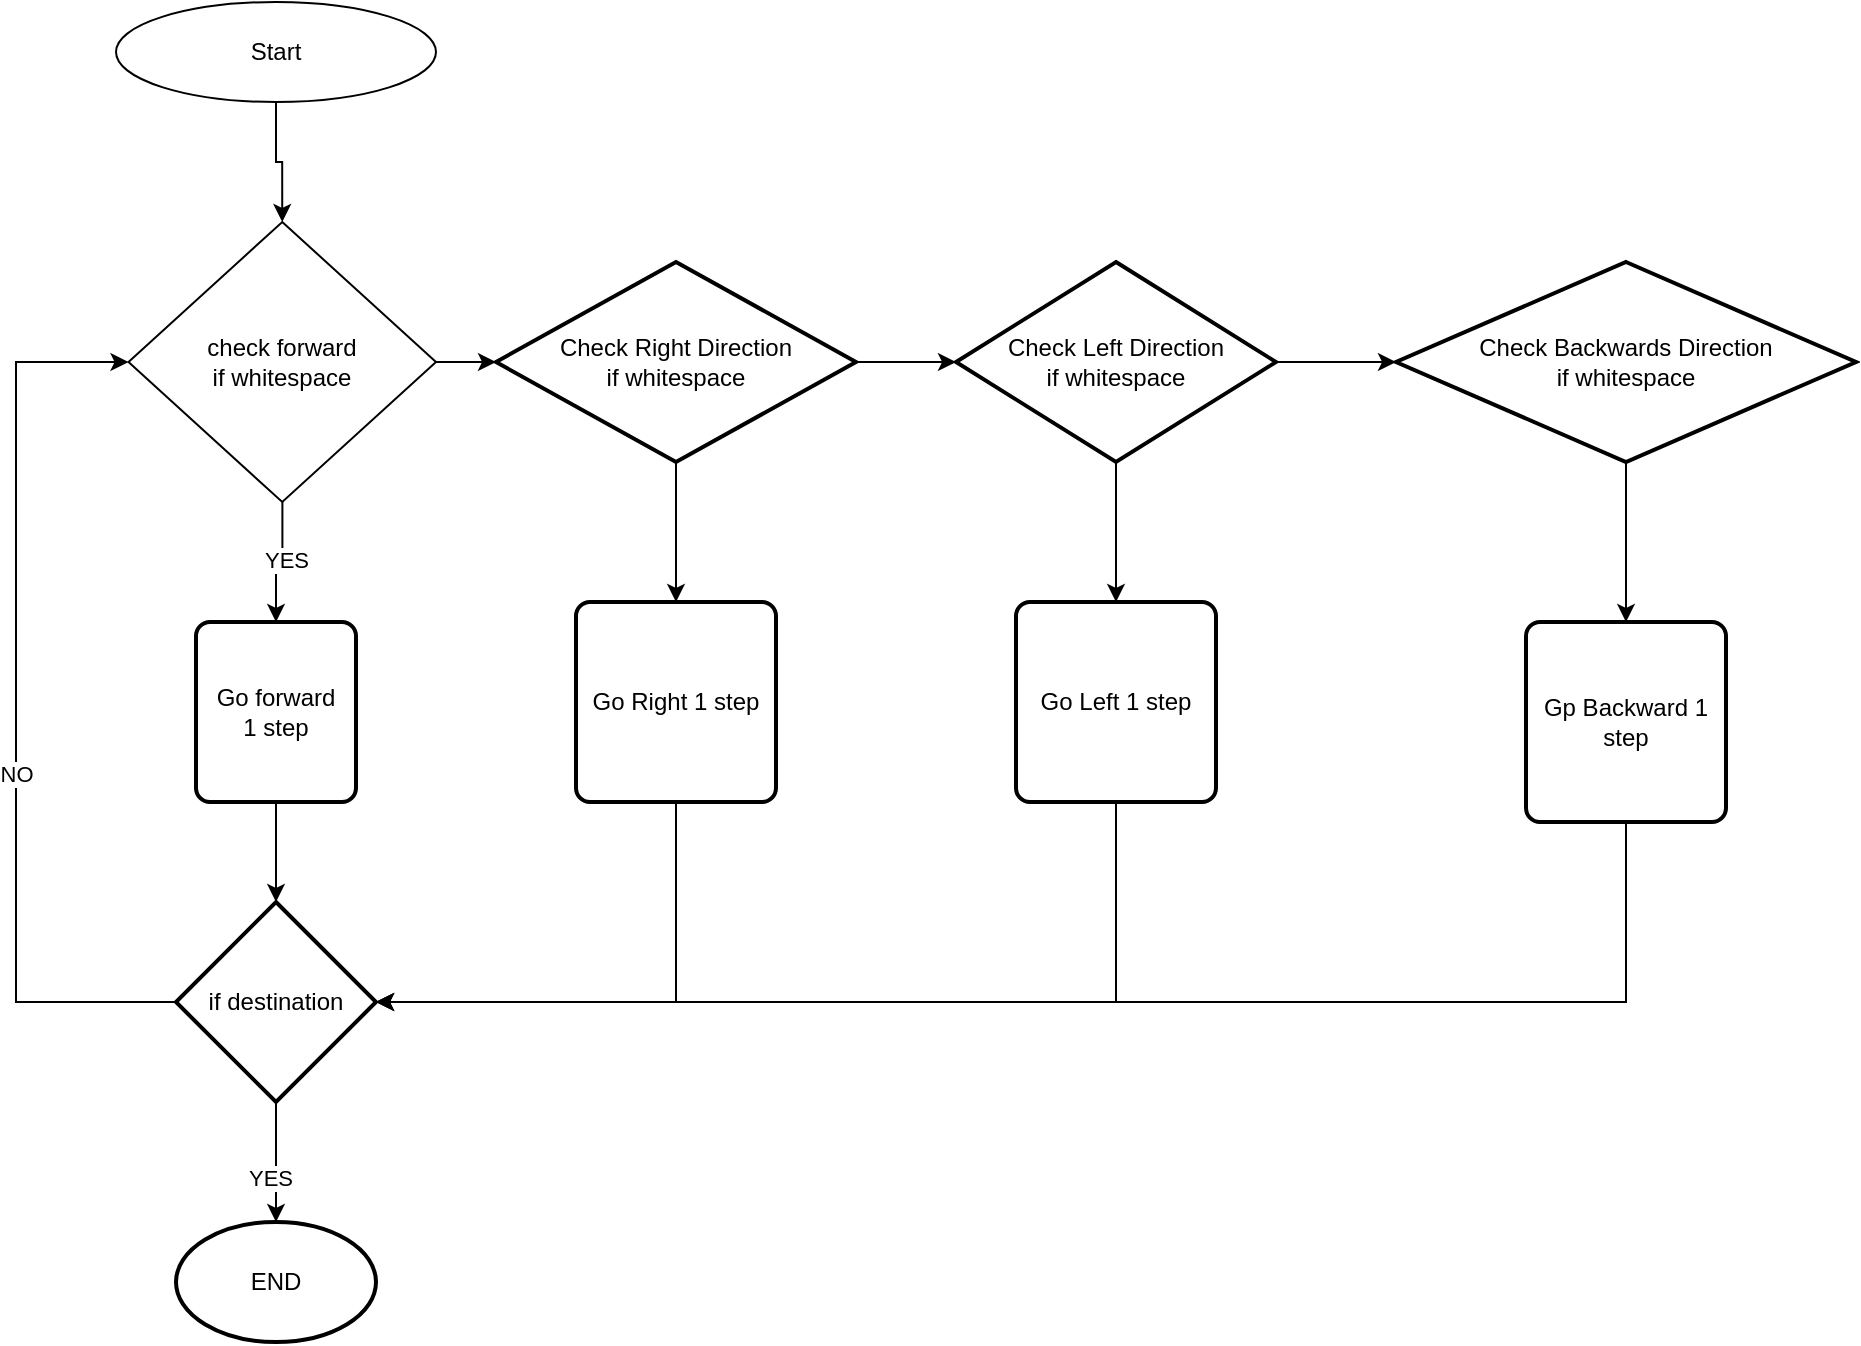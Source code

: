 <mxfile version="24.7.8">
  <diagram id="C5RBs43oDa-KdzZeNtuy" name="Page-1">
    <mxGraphModel dx="832" dy="479" grid="1" gridSize="10" guides="1" tooltips="1" connect="1" arrows="1" fold="1" page="1" pageScale="1" pageWidth="827" pageHeight="1169" background="none" math="0" shadow="0">
      <root>
        <mxCell id="WIyWlLk6GJQsqaUBKTNV-0" />
        <mxCell id="WIyWlLk6GJQsqaUBKTNV-1" parent="WIyWlLk6GJQsqaUBKTNV-0" />
        <mxCell id="WIyWlLk6GJQsqaUBKTNV-2" value="" style="rounded=0;html=1;jettySize=auto;orthogonalLoop=1;fontSize=11;endArrow=block;endFill=0;endSize=8;strokeWidth=1;shadow=0;labelBackgroundColor=none;edgeStyle=orthogonalEdgeStyle;" parent="WIyWlLk6GJQsqaUBKTNV-1" target="WIyWlLk6GJQsqaUBKTNV-6" edge="1">
          <mxGeometry relative="1" as="geometry">
            <mxPoint x="220" y="120" as="sourcePoint" />
          </mxGeometry>
        </mxCell>
        <mxCell id="WIyWlLk6GJQsqaUBKTNV-4" value="Yes" style="rounded=0;html=1;jettySize=auto;orthogonalLoop=1;fontSize=11;endArrow=block;endFill=0;endSize=8;strokeWidth=1;shadow=0;labelBackgroundColor=none;edgeStyle=orthogonalEdgeStyle;" parent="WIyWlLk6GJQsqaUBKTNV-1" target="WIyWlLk6GJQsqaUBKTNV-10" edge="1">
          <mxGeometry y="20" relative="1" as="geometry">
            <mxPoint as="offset" />
            <mxPoint x="220" y="250" as="sourcePoint" />
          </mxGeometry>
        </mxCell>
        <mxCell id="WIyWlLk6GJQsqaUBKTNV-5" value="No" style="edgeStyle=orthogonalEdgeStyle;rounded=0;html=1;jettySize=auto;orthogonalLoop=1;fontSize=11;endArrow=block;endFill=0;endSize=8;strokeWidth=1;shadow=0;labelBackgroundColor=none;" parent="WIyWlLk6GJQsqaUBKTNV-1" target="WIyWlLk6GJQsqaUBKTNV-7" edge="1">
          <mxGeometry y="10" relative="1" as="geometry">
            <mxPoint as="offset" />
            <mxPoint x="270" y="210" as="sourcePoint" />
          </mxGeometry>
        </mxCell>
        <mxCell id="WIyWlLk6GJQsqaUBKTNV-8" value="No" style="rounded=0;html=1;jettySize=auto;orthogonalLoop=1;fontSize=11;endArrow=block;endFill=0;endSize=8;strokeWidth=1;shadow=0;labelBackgroundColor=none;edgeStyle=orthogonalEdgeStyle;" parent="WIyWlLk6GJQsqaUBKTNV-1" target="WIyWlLk6GJQsqaUBKTNV-11" edge="1">
          <mxGeometry x="0.333" y="20" relative="1" as="geometry">
            <mxPoint as="offset" />
            <mxPoint x="220" y="370" as="sourcePoint" />
          </mxGeometry>
        </mxCell>
        <mxCell id="WIyWlLk6GJQsqaUBKTNV-9" value="Yes" style="edgeStyle=orthogonalEdgeStyle;rounded=0;html=1;jettySize=auto;orthogonalLoop=1;fontSize=11;endArrow=block;endFill=0;endSize=8;strokeWidth=1;shadow=0;labelBackgroundColor=none;" parent="WIyWlLk6GJQsqaUBKTNV-1" target="WIyWlLk6GJQsqaUBKTNV-12" edge="1">
          <mxGeometry y="10" relative="1" as="geometry">
            <mxPoint as="offset" />
            <mxPoint x="270" y="330" as="sourcePoint" />
          </mxGeometry>
        </mxCell>
        <mxCell id="2IiCcZbSlD48MKT1XXPe-4" style="edgeStyle=orthogonalEdgeStyle;rounded=0;orthogonalLoop=1;jettySize=auto;html=1;entryX=0.5;entryY=0;entryDx=0;entryDy=0;" edge="1" parent="WIyWlLk6GJQsqaUBKTNV-1" source="2IiCcZbSlD48MKT1XXPe-0" target="2IiCcZbSlD48MKT1XXPe-3">
          <mxGeometry relative="1" as="geometry" />
        </mxCell>
        <mxCell id="2IiCcZbSlD48MKT1XXPe-0" value="Start" style="ellipse;whiteSpace=wrap;html=1;" vertex="1" parent="WIyWlLk6GJQsqaUBKTNV-1">
          <mxGeometry x="80" y="40" width="160" height="50" as="geometry" />
        </mxCell>
        <mxCell id="2IiCcZbSlD48MKT1XXPe-5" style="edgeStyle=orthogonalEdgeStyle;rounded=0;orthogonalLoop=1;jettySize=auto;html=1;" edge="1" parent="WIyWlLk6GJQsqaUBKTNV-1" source="2IiCcZbSlD48MKT1XXPe-3" target="2IiCcZbSlD48MKT1XXPe-6">
          <mxGeometry relative="1" as="geometry">
            <mxPoint x="270" y="190" as="targetPoint" />
          </mxGeometry>
        </mxCell>
        <mxCell id="2IiCcZbSlD48MKT1XXPe-7" value="YES" style="edgeLabel;html=1;align=center;verticalAlign=middle;resizable=0;points=[];" vertex="1" connectable="0" parent="2IiCcZbSlD48MKT1XXPe-5">
          <mxGeometry x="-0.076" y="1" relative="1" as="geometry">
            <mxPoint x="1" as="offset" />
          </mxGeometry>
        </mxCell>
        <mxCell id="2IiCcZbSlD48MKT1XXPe-28" style="edgeStyle=orthogonalEdgeStyle;rounded=0;orthogonalLoop=1;jettySize=auto;html=1;" edge="1" parent="WIyWlLk6GJQsqaUBKTNV-1" source="2IiCcZbSlD48MKT1XXPe-3" target="2IiCcZbSlD48MKT1XXPe-29">
          <mxGeometry relative="1" as="geometry">
            <mxPoint x="320" y="220" as="targetPoint" />
          </mxGeometry>
        </mxCell>
        <mxCell id="2IiCcZbSlD48MKT1XXPe-3" value="check forward&lt;div&gt;if whitespace&lt;/div&gt;" style="rhombus;whiteSpace=wrap;html=1;fillColor=default;" vertex="1" parent="WIyWlLk6GJQsqaUBKTNV-1">
          <mxGeometry x="86.25" y="150" width="153.75" height="140" as="geometry" />
        </mxCell>
        <mxCell id="2IiCcZbSlD48MKT1XXPe-8" style="edgeStyle=orthogonalEdgeStyle;rounded=0;orthogonalLoop=1;jettySize=auto;html=1;" edge="1" parent="WIyWlLk6GJQsqaUBKTNV-1" source="2IiCcZbSlD48MKT1XXPe-6" target="2IiCcZbSlD48MKT1XXPe-9">
          <mxGeometry relative="1" as="geometry">
            <mxPoint x="160" y="520" as="targetPoint" />
          </mxGeometry>
        </mxCell>
        <mxCell id="2IiCcZbSlD48MKT1XXPe-6" value="Go forward&lt;div&gt;1 step&lt;/div&gt;" style="rounded=1;whiteSpace=wrap;html=1;absoluteArcSize=1;arcSize=14;strokeWidth=2;" vertex="1" parent="WIyWlLk6GJQsqaUBKTNV-1">
          <mxGeometry x="120" y="350" width="80" height="90" as="geometry" />
        </mxCell>
        <mxCell id="2IiCcZbSlD48MKT1XXPe-10" style="edgeStyle=orthogonalEdgeStyle;rounded=0;orthogonalLoop=1;jettySize=auto;html=1;" edge="1" parent="WIyWlLk6GJQsqaUBKTNV-1" source="2IiCcZbSlD48MKT1XXPe-9" target="2IiCcZbSlD48MKT1XXPe-11">
          <mxGeometry relative="1" as="geometry">
            <mxPoint x="160" y="680" as="targetPoint" />
          </mxGeometry>
        </mxCell>
        <mxCell id="2IiCcZbSlD48MKT1XXPe-12" value="YES" style="edgeLabel;html=1;align=center;verticalAlign=middle;resizable=0;points=[];" vertex="1" connectable="0" parent="2IiCcZbSlD48MKT1XXPe-10">
          <mxGeometry x="0.267" y="-3" relative="1" as="geometry">
            <mxPoint as="offset" />
          </mxGeometry>
        </mxCell>
        <mxCell id="2IiCcZbSlD48MKT1XXPe-26" style="edgeStyle=orthogonalEdgeStyle;rounded=0;orthogonalLoop=1;jettySize=auto;html=1;entryX=0;entryY=0.5;entryDx=0;entryDy=0;" edge="1" parent="WIyWlLk6GJQsqaUBKTNV-1" source="2IiCcZbSlD48MKT1XXPe-9" target="2IiCcZbSlD48MKT1XXPe-3">
          <mxGeometry relative="1" as="geometry">
            <Array as="points">
              <mxPoint x="30" y="540" />
              <mxPoint x="30" y="220" />
            </Array>
          </mxGeometry>
        </mxCell>
        <mxCell id="2IiCcZbSlD48MKT1XXPe-27" value="NO" style="edgeLabel;html=1;align=center;verticalAlign=middle;resizable=0;points=[];" vertex="1" connectable="0" parent="2IiCcZbSlD48MKT1XXPe-26">
          <mxGeometry x="-0.15" relative="1" as="geometry">
            <mxPoint as="offset" />
          </mxGeometry>
        </mxCell>
        <mxCell id="2IiCcZbSlD48MKT1XXPe-9" value="if destination" style="strokeWidth=2;html=1;shape=mxgraph.flowchart.decision;whiteSpace=wrap;" vertex="1" parent="WIyWlLk6GJQsqaUBKTNV-1">
          <mxGeometry x="110" y="490" width="100" height="100" as="geometry" />
        </mxCell>
        <mxCell id="2IiCcZbSlD48MKT1XXPe-11" value="END" style="strokeWidth=2;html=1;shape=mxgraph.flowchart.start_1;whiteSpace=wrap;" vertex="1" parent="WIyWlLk6GJQsqaUBKTNV-1">
          <mxGeometry x="110" y="650" width="100" height="60" as="geometry" />
        </mxCell>
        <mxCell id="2IiCcZbSlD48MKT1XXPe-30" style="edgeStyle=orthogonalEdgeStyle;rounded=0;orthogonalLoop=1;jettySize=auto;html=1;" edge="1" parent="WIyWlLk6GJQsqaUBKTNV-1" source="2IiCcZbSlD48MKT1XXPe-29" target="2IiCcZbSlD48MKT1XXPe-31">
          <mxGeometry relative="1" as="geometry">
            <mxPoint x="360" y="360" as="targetPoint" />
          </mxGeometry>
        </mxCell>
        <mxCell id="2IiCcZbSlD48MKT1XXPe-33" style="edgeStyle=orthogonalEdgeStyle;rounded=0;orthogonalLoop=1;jettySize=auto;html=1;" edge="1" parent="WIyWlLk6GJQsqaUBKTNV-1" source="2IiCcZbSlD48MKT1XXPe-29" target="2IiCcZbSlD48MKT1XXPe-34">
          <mxGeometry relative="1" as="geometry">
            <mxPoint x="510" y="220" as="targetPoint" />
          </mxGeometry>
        </mxCell>
        <mxCell id="2IiCcZbSlD48MKT1XXPe-29" value="Check Right Direction&lt;div&gt;if whitespace&lt;/div&gt;" style="strokeWidth=2;html=1;shape=mxgraph.flowchart.decision;whiteSpace=wrap;" vertex="1" parent="WIyWlLk6GJQsqaUBKTNV-1">
          <mxGeometry x="270" y="170" width="180" height="100" as="geometry" />
        </mxCell>
        <mxCell id="2IiCcZbSlD48MKT1XXPe-32" style="edgeStyle=orthogonalEdgeStyle;rounded=0;orthogonalLoop=1;jettySize=auto;html=1;" edge="1" parent="WIyWlLk6GJQsqaUBKTNV-1" source="2IiCcZbSlD48MKT1XXPe-31" target="2IiCcZbSlD48MKT1XXPe-9">
          <mxGeometry relative="1" as="geometry">
            <Array as="points">
              <mxPoint x="360" y="540" />
            </Array>
          </mxGeometry>
        </mxCell>
        <mxCell id="2IiCcZbSlD48MKT1XXPe-31" value="Go Right 1 step" style="rounded=1;whiteSpace=wrap;html=1;absoluteArcSize=1;arcSize=14;strokeWidth=2;" vertex="1" parent="WIyWlLk6GJQsqaUBKTNV-1">
          <mxGeometry x="310" y="340" width="100" height="100" as="geometry" />
        </mxCell>
        <mxCell id="2IiCcZbSlD48MKT1XXPe-35" style="edgeStyle=orthogonalEdgeStyle;rounded=0;orthogonalLoop=1;jettySize=auto;html=1;" edge="1" parent="WIyWlLk6GJQsqaUBKTNV-1" source="2IiCcZbSlD48MKT1XXPe-34">
          <mxGeometry relative="1" as="geometry">
            <mxPoint x="580" y="340" as="targetPoint" />
          </mxGeometry>
        </mxCell>
        <mxCell id="2IiCcZbSlD48MKT1XXPe-34" value="Check Left Direction&lt;div&gt;if whitespace&lt;/div&gt;" style="strokeWidth=2;html=1;shape=mxgraph.flowchart.decision;whiteSpace=wrap;" vertex="1" parent="WIyWlLk6GJQsqaUBKTNV-1">
          <mxGeometry x="500" y="170" width="160" height="100" as="geometry" />
        </mxCell>
        <mxCell id="2IiCcZbSlD48MKT1XXPe-37" style="edgeStyle=orthogonalEdgeStyle;rounded=0;orthogonalLoop=1;jettySize=auto;html=1;entryX=1;entryY=0.5;entryDx=0;entryDy=0;entryPerimeter=0;" edge="1" parent="WIyWlLk6GJQsqaUBKTNV-1" source="2IiCcZbSlD48MKT1XXPe-36" target="2IiCcZbSlD48MKT1XXPe-9">
          <mxGeometry relative="1" as="geometry">
            <mxPoint x="360" y="540" as="targetPoint" />
            <Array as="points">
              <mxPoint x="580" y="540" />
            </Array>
          </mxGeometry>
        </mxCell>
        <mxCell id="2IiCcZbSlD48MKT1XXPe-36" value="Go Left 1 step" style="rounded=1;whiteSpace=wrap;html=1;absoluteArcSize=1;arcSize=14;strokeWidth=2;" vertex="1" parent="WIyWlLk6GJQsqaUBKTNV-1">
          <mxGeometry x="530" y="340" width="100" height="100" as="geometry" />
        </mxCell>
        <mxCell id="2IiCcZbSlD48MKT1XXPe-40" style="edgeStyle=orthogonalEdgeStyle;rounded=0;orthogonalLoop=1;jettySize=auto;html=1;entryX=0.5;entryY=0;entryDx=0;entryDy=0;" edge="1" parent="WIyWlLk6GJQsqaUBKTNV-1" source="2IiCcZbSlD48MKT1XXPe-38" target="2IiCcZbSlD48MKT1XXPe-41">
          <mxGeometry relative="1" as="geometry">
            <mxPoint x="835" y="360" as="targetPoint" />
          </mxGeometry>
        </mxCell>
        <mxCell id="2IiCcZbSlD48MKT1XXPe-38" value="Check Backwards Direction&lt;div&gt;if whitespace&lt;/div&gt;" style="strokeWidth=2;html=1;shape=mxgraph.flowchart.decision;whiteSpace=wrap;" vertex="1" parent="WIyWlLk6GJQsqaUBKTNV-1">
          <mxGeometry x="720" y="170" width="230" height="100" as="geometry" />
        </mxCell>
        <mxCell id="2IiCcZbSlD48MKT1XXPe-39" style="edgeStyle=orthogonalEdgeStyle;rounded=0;orthogonalLoop=1;jettySize=auto;html=1;entryX=0;entryY=0.5;entryDx=0;entryDy=0;entryPerimeter=0;" edge="1" parent="WIyWlLk6GJQsqaUBKTNV-1" source="2IiCcZbSlD48MKT1XXPe-34" target="2IiCcZbSlD48MKT1XXPe-38">
          <mxGeometry relative="1" as="geometry" />
        </mxCell>
        <mxCell id="2IiCcZbSlD48MKT1XXPe-41" value="Gp Backward 1 step" style="rounded=1;whiteSpace=wrap;html=1;absoluteArcSize=1;arcSize=14;strokeWidth=2;" vertex="1" parent="WIyWlLk6GJQsqaUBKTNV-1">
          <mxGeometry x="785" y="350" width="100" height="100" as="geometry" />
        </mxCell>
        <mxCell id="2IiCcZbSlD48MKT1XXPe-42" style="edgeStyle=orthogonalEdgeStyle;rounded=0;orthogonalLoop=1;jettySize=auto;html=1;entryX=1;entryY=0.5;entryDx=0;entryDy=0;entryPerimeter=0;" edge="1" parent="WIyWlLk6GJQsqaUBKTNV-1" source="2IiCcZbSlD48MKT1XXPe-41" target="2IiCcZbSlD48MKT1XXPe-9">
          <mxGeometry relative="1" as="geometry">
            <Array as="points">
              <mxPoint x="835" y="540" />
            </Array>
          </mxGeometry>
        </mxCell>
      </root>
    </mxGraphModel>
  </diagram>
</mxfile>
